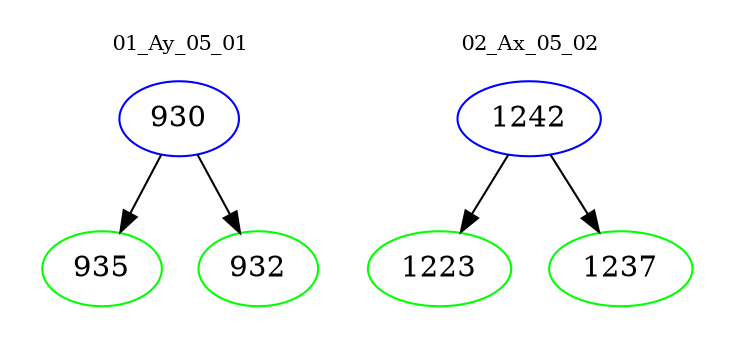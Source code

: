 digraph{
subgraph cluster_0 {
color = white
label = "01_Ay_05_01";
fontsize=10;
T0_930 [label="930", color="blue"]
T0_930 -> T0_935 [color="black"]
T0_935 [label="935", color="green"]
T0_930 -> T0_932 [color="black"]
T0_932 [label="932", color="green"]
}
subgraph cluster_1 {
color = white
label = "02_Ax_05_02";
fontsize=10;
T1_1242 [label="1242", color="blue"]
T1_1242 -> T1_1223 [color="black"]
T1_1223 [label="1223", color="green"]
T1_1242 -> T1_1237 [color="black"]
T1_1237 [label="1237", color="green"]
}
}
